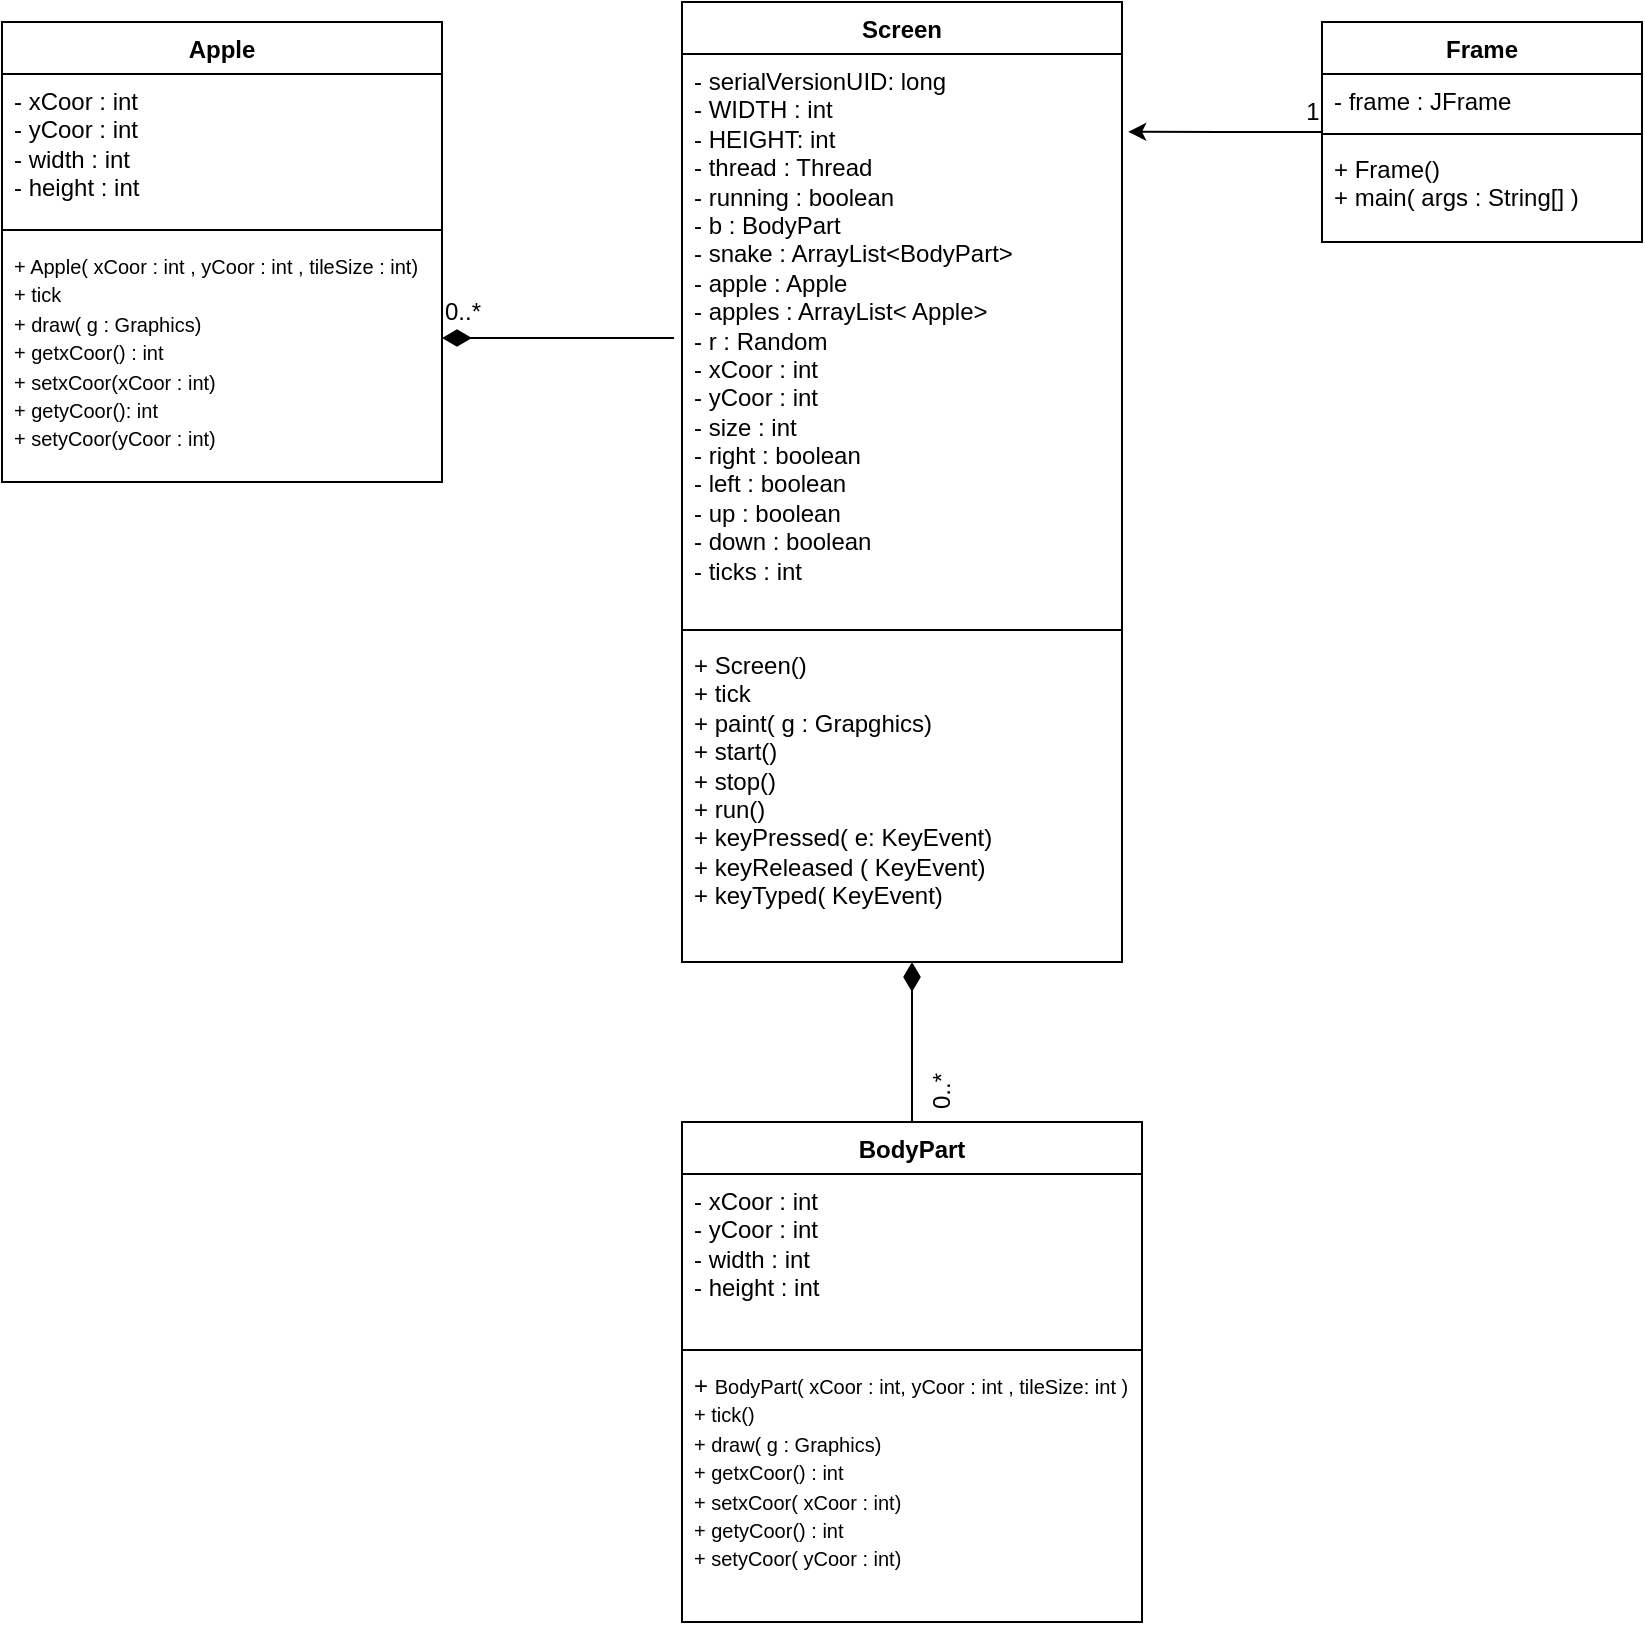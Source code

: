 <mxfile version="22.1.5" type="github">
  <diagram id="C5RBs43oDa-KdzZeNtuy" name="Page-1">
    <mxGraphModel dx="954" dy="610" grid="1" gridSize="10" guides="1" tooltips="1" connect="1" arrows="1" fold="1" page="1" pageScale="1" pageWidth="827" pageHeight="1169" math="0" shadow="0">
      <root>
        <mxCell id="WIyWlLk6GJQsqaUBKTNV-0" />
        <mxCell id="WIyWlLk6GJQsqaUBKTNV-1" parent="WIyWlLk6GJQsqaUBKTNV-0" />
        <mxCell id="35LLrG8fKLti__jq1KWv-6" value="BodyPart" style="swimlane;fontStyle=1;align=center;verticalAlign=top;childLayout=stackLayout;horizontal=1;startSize=26;horizontalStack=0;resizeParent=1;resizeParentMax=0;resizeLast=0;collapsible=1;marginBottom=0;whiteSpace=wrap;html=1;" vertex="1" parent="WIyWlLk6GJQsqaUBKTNV-1">
          <mxGeometry x="360" y="680" width="230" height="250" as="geometry" />
        </mxCell>
        <mxCell id="35LLrG8fKLti__jq1KWv-7" value="- xCoor : int&lt;br&gt;- yCoor : int&lt;br&gt;- width : int&lt;br&gt;- height : int" style="text;strokeColor=none;fillColor=none;align=left;verticalAlign=top;spacingLeft=4;spacingRight=4;overflow=hidden;rotatable=0;points=[[0,0.5],[1,0.5]];portConstraint=eastwest;whiteSpace=wrap;html=1;" vertex="1" parent="35LLrG8fKLti__jq1KWv-6">
          <mxGeometry y="26" width="230" height="84" as="geometry" />
        </mxCell>
        <mxCell id="35LLrG8fKLti__jq1KWv-8" value="" style="line;strokeWidth=1;fillColor=none;align=left;verticalAlign=middle;spacingTop=-1;spacingLeft=3;spacingRight=3;rotatable=0;labelPosition=right;points=[];portConstraint=eastwest;strokeColor=inherit;" vertex="1" parent="35LLrG8fKLti__jq1KWv-6">
          <mxGeometry y="110" width="230" height="8" as="geometry" />
        </mxCell>
        <mxCell id="35LLrG8fKLti__jq1KWv-9" value="+ &lt;font size=&quot;1&quot;&gt;BodyPart( xCoor : int, yCoor : int , tileSize: int )&lt;br&gt;+ tick()&lt;br&gt;+ draw( g : Graphics)&lt;br&gt;+ getxCoor() : int&lt;br&gt;+ setxCoor( xCoor : int)&lt;br&gt;+ getyCoor() : int&lt;br&gt;+ setyCoor( yCoor : int)&lt;br&gt;&lt;/font&gt;" style="text;strokeColor=none;fillColor=none;align=left;verticalAlign=top;spacingLeft=4;spacingRight=4;overflow=hidden;rotatable=0;points=[[0,0.5],[1,0.5]];portConstraint=eastwest;whiteSpace=wrap;html=1;" vertex="1" parent="35LLrG8fKLti__jq1KWv-6">
          <mxGeometry y="118" width="230" height="132" as="geometry" />
        </mxCell>
        <mxCell id="35LLrG8fKLti__jq1KWv-10" value="Screen" style="swimlane;fontStyle=1;align=center;verticalAlign=top;childLayout=stackLayout;horizontal=1;startSize=26;horizontalStack=0;resizeParent=1;resizeParentMax=0;resizeLast=0;collapsible=1;marginBottom=0;whiteSpace=wrap;html=1;" vertex="1" parent="WIyWlLk6GJQsqaUBKTNV-1">
          <mxGeometry x="360" y="120" width="220" height="480" as="geometry" />
        </mxCell>
        <mxCell id="35LLrG8fKLti__jq1KWv-11" value="- serialVersionUID: long&lt;br&gt;- WIDTH : int&lt;br&gt;- HEIGHT: int&lt;br&gt;- thread : Thread&lt;br&gt;- running : boolean&lt;br&gt;- b : BodyPart&lt;br&gt;- snake : ArrayList&amp;lt;BodyPart&amp;gt;&lt;br&gt;- apple : Apple&lt;br&gt;- apples : ArrayList&amp;lt; Apple&amp;gt;&amp;nbsp;&lt;br&gt;- r : Random&lt;br&gt;- xCoor : int&lt;br&gt;- yCoor : int&lt;br&gt;- size : int&lt;br&gt;- right : boolean&lt;br&gt;- left : boolean&lt;br&gt;- up : boolean&lt;br&gt;- down : boolean&lt;br&gt;- ticks : int" style="text;strokeColor=none;fillColor=none;align=left;verticalAlign=top;spacingLeft=4;spacingRight=4;overflow=hidden;rotatable=0;points=[[0,0.5],[1,0.5]];portConstraint=eastwest;whiteSpace=wrap;html=1;" vertex="1" parent="35LLrG8fKLti__jq1KWv-10">
          <mxGeometry y="26" width="220" height="284" as="geometry" />
        </mxCell>
        <mxCell id="35LLrG8fKLti__jq1KWv-12" value="" style="line;strokeWidth=1;fillColor=none;align=left;verticalAlign=middle;spacingTop=-1;spacingLeft=3;spacingRight=3;rotatable=0;labelPosition=right;points=[];portConstraint=eastwest;strokeColor=inherit;" vertex="1" parent="35LLrG8fKLti__jq1KWv-10">
          <mxGeometry y="310" width="220" height="8" as="geometry" />
        </mxCell>
        <mxCell id="35LLrG8fKLti__jq1KWv-13" value="+ Screen()&lt;br&gt;+ tick&lt;br&gt;+ paint( g : Grapghics)&lt;br&gt;+ start()&lt;br&gt;+ stop()&lt;br&gt;+ run()&lt;br&gt;+ keyPressed( e: KeyEvent)&lt;br&gt;+ keyReleased ( KeyEvent)&lt;br&gt;+ keyTyped( KeyEvent)" style="text;strokeColor=none;fillColor=none;align=left;verticalAlign=top;spacingLeft=4;spacingRight=4;overflow=hidden;rotatable=0;points=[[0,0.5],[1,0.5]];portConstraint=eastwest;whiteSpace=wrap;html=1;" vertex="1" parent="35LLrG8fKLti__jq1KWv-10">
          <mxGeometry y="318" width="220" height="162" as="geometry" />
        </mxCell>
        <mxCell id="35LLrG8fKLti__jq1KWv-14" value="Apple" style="swimlane;fontStyle=1;align=center;verticalAlign=top;childLayout=stackLayout;horizontal=1;startSize=26;horizontalStack=0;resizeParent=1;resizeParentMax=0;resizeLast=0;collapsible=1;marginBottom=0;whiteSpace=wrap;html=1;" vertex="1" parent="WIyWlLk6GJQsqaUBKTNV-1">
          <mxGeometry x="20" y="130" width="220" height="230" as="geometry" />
        </mxCell>
        <mxCell id="35LLrG8fKLti__jq1KWv-15" value="- xCoor : int&lt;br&gt;- yCoor : int&lt;br&gt;- width : int&lt;br&gt;- height : int" style="text;strokeColor=none;fillColor=none;align=left;verticalAlign=top;spacingLeft=4;spacingRight=4;overflow=hidden;rotatable=0;points=[[0,0.5],[1,0.5]];portConstraint=eastwest;whiteSpace=wrap;html=1;" vertex="1" parent="35LLrG8fKLti__jq1KWv-14">
          <mxGeometry y="26" width="220" height="74" as="geometry" />
        </mxCell>
        <mxCell id="35LLrG8fKLti__jq1KWv-16" value="" style="line;strokeWidth=1;fillColor=none;align=left;verticalAlign=middle;spacingTop=-1;spacingLeft=3;spacingRight=3;rotatable=0;labelPosition=right;points=[];portConstraint=eastwest;strokeColor=inherit;" vertex="1" parent="35LLrG8fKLti__jq1KWv-14">
          <mxGeometry y="100" width="220" height="8" as="geometry" />
        </mxCell>
        <mxCell id="35LLrG8fKLti__jq1KWv-17" value="&lt;font size=&quot;1&quot;&gt;+ Apple( xCoor : int , yCoor : int , tileSize : int)&lt;br&gt;+ tick&lt;br&gt;+ draw( g : Graphics)&lt;br&gt;+ getxCoor() : int&lt;br&gt;+ setxCoor(xCoor : int)&amp;nbsp;&lt;br&gt;+ getyCoor(): int&lt;br&gt;+ setyCoor(yCoor : int)&lt;br&gt;&lt;/font&gt;" style="text;strokeColor=none;fillColor=none;align=left;verticalAlign=top;spacingLeft=4;spacingRight=4;overflow=hidden;rotatable=0;points=[[0,0.5],[1,0.5]];portConstraint=eastwest;whiteSpace=wrap;html=1;" vertex="1" parent="35LLrG8fKLti__jq1KWv-14">
          <mxGeometry y="108" width="220" height="122" as="geometry" />
        </mxCell>
        <mxCell id="35LLrG8fKLti__jq1KWv-18" value="Frame" style="swimlane;fontStyle=1;align=center;verticalAlign=top;childLayout=stackLayout;horizontal=1;startSize=26;horizontalStack=0;resizeParent=1;resizeParentMax=0;resizeLast=0;collapsible=1;marginBottom=0;whiteSpace=wrap;html=1;" vertex="1" parent="WIyWlLk6GJQsqaUBKTNV-1">
          <mxGeometry x="680" y="130" width="160" height="110" as="geometry" />
        </mxCell>
        <mxCell id="35LLrG8fKLti__jq1KWv-19" value="- frame : JFrame" style="text;strokeColor=none;fillColor=none;align=left;verticalAlign=top;spacingLeft=4;spacingRight=4;overflow=hidden;rotatable=0;points=[[0,0.5],[1,0.5]];portConstraint=eastwest;whiteSpace=wrap;html=1;" vertex="1" parent="35LLrG8fKLti__jq1KWv-18">
          <mxGeometry y="26" width="160" height="26" as="geometry" />
        </mxCell>
        <mxCell id="35LLrG8fKLti__jq1KWv-20" value="" style="line;strokeWidth=1;fillColor=none;align=left;verticalAlign=middle;spacingTop=-1;spacingLeft=3;spacingRight=3;rotatable=0;labelPosition=right;points=[];portConstraint=eastwest;strokeColor=inherit;" vertex="1" parent="35LLrG8fKLti__jq1KWv-18">
          <mxGeometry y="52" width="160" height="8" as="geometry" />
        </mxCell>
        <mxCell id="35LLrG8fKLti__jq1KWv-21" value="+ Frame()&amp;nbsp;&lt;br&gt;+ main( args : String[] )" style="text;strokeColor=none;fillColor=none;align=left;verticalAlign=top;spacingLeft=4;spacingRight=4;overflow=hidden;rotatable=0;points=[[0,0.5],[1,0.5]];portConstraint=eastwest;whiteSpace=wrap;html=1;" vertex="1" parent="35LLrG8fKLti__jq1KWv-18">
          <mxGeometry y="60" width="160" height="50" as="geometry" />
        </mxCell>
        <mxCell id="35LLrG8fKLti__jq1KWv-23" style="edgeStyle=orthogonalEdgeStyle;rounded=0;orthogonalLoop=1;jettySize=auto;html=1;entryX=1.014;entryY=0.137;entryDx=0;entryDy=0;entryPerimeter=0;" edge="1" parent="WIyWlLk6GJQsqaUBKTNV-1" source="35LLrG8fKLti__jq1KWv-18" target="35LLrG8fKLti__jq1KWv-11">
          <mxGeometry relative="1" as="geometry" />
        </mxCell>
        <mxCell id="35LLrG8fKLti__jq1KWv-26" style="edgeStyle=orthogonalEdgeStyle;rounded=0;orthogonalLoop=1;jettySize=auto;html=1;exitX=0.5;exitY=0;exitDx=0;exitDy=0;endArrow=diamondThin;endFill=1;endSize=12;" edge="1" parent="WIyWlLk6GJQsqaUBKTNV-1" source="35LLrG8fKLti__jq1KWv-6">
          <mxGeometry relative="1" as="geometry">
            <mxPoint x="475" y="600" as="targetPoint" />
          </mxGeometry>
        </mxCell>
        <mxCell id="35LLrG8fKLti__jq1KWv-27" value="0..*" style="text;html=1;align=center;verticalAlign=middle;resizable=0;points=[];autosize=1;strokeColor=none;fillColor=none;rotation=-90;" vertex="1" parent="WIyWlLk6GJQsqaUBKTNV-1">
          <mxGeometry x="470" y="650" width="40" height="30" as="geometry" />
        </mxCell>
        <mxCell id="35LLrG8fKLti__jq1KWv-28" style="edgeStyle=orthogonalEdgeStyle;rounded=0;orthogonalLoop=1;jettySize=auto;html=1;entryX=1.018;entryY=0.41;entryDx=0;entryDy=0;entryPerimeter=0;endArrow=diamondThin;endFill=1;endSize=12;" edge="1" parent="WIyWlLk6GJQsqaUBKTNV-1">
          <mxGeometry relative="1" as="geometry">
            <mxPoint x="356.04" y="288.02" as="sourcePoint" />
            <mxPoint x="240.0" y="288.02" as="targetPoint" />
          </mxGeometry>
        </mxCell>
        <mxCell id="35LLrG8fKLti__jq1KWv-29" value="0..*" style="text;html=1;align=center;verticalAlign=middle;resizable=0;points=[];autosize=1;strokeColor=none;fillColor=none;" vertex="1" parent="WIyWlLk6GJQsqaUBKTNV-1">
          <mxGeometry x="230" y="260" width="40" height="30" as="geometry" />
        </mxCell>
        <mxCell id="35LLrG8fKLti__jq1KWv-30" value="1" style="text;html=1;align=center;verticalAlign=middle;resizable=0;points=[];autosize=1;strokeColor=none;fillColor=none;" vertex="1" parent="WIyWlLk6GJQsqaUBKTNV-1">
          <mxGeometry x="660" y="160" width="30" height="30" as="geometry" />
        </mxCell>
      </root>
    </mxGraphModel>
  </diagram>
</mxfile>
